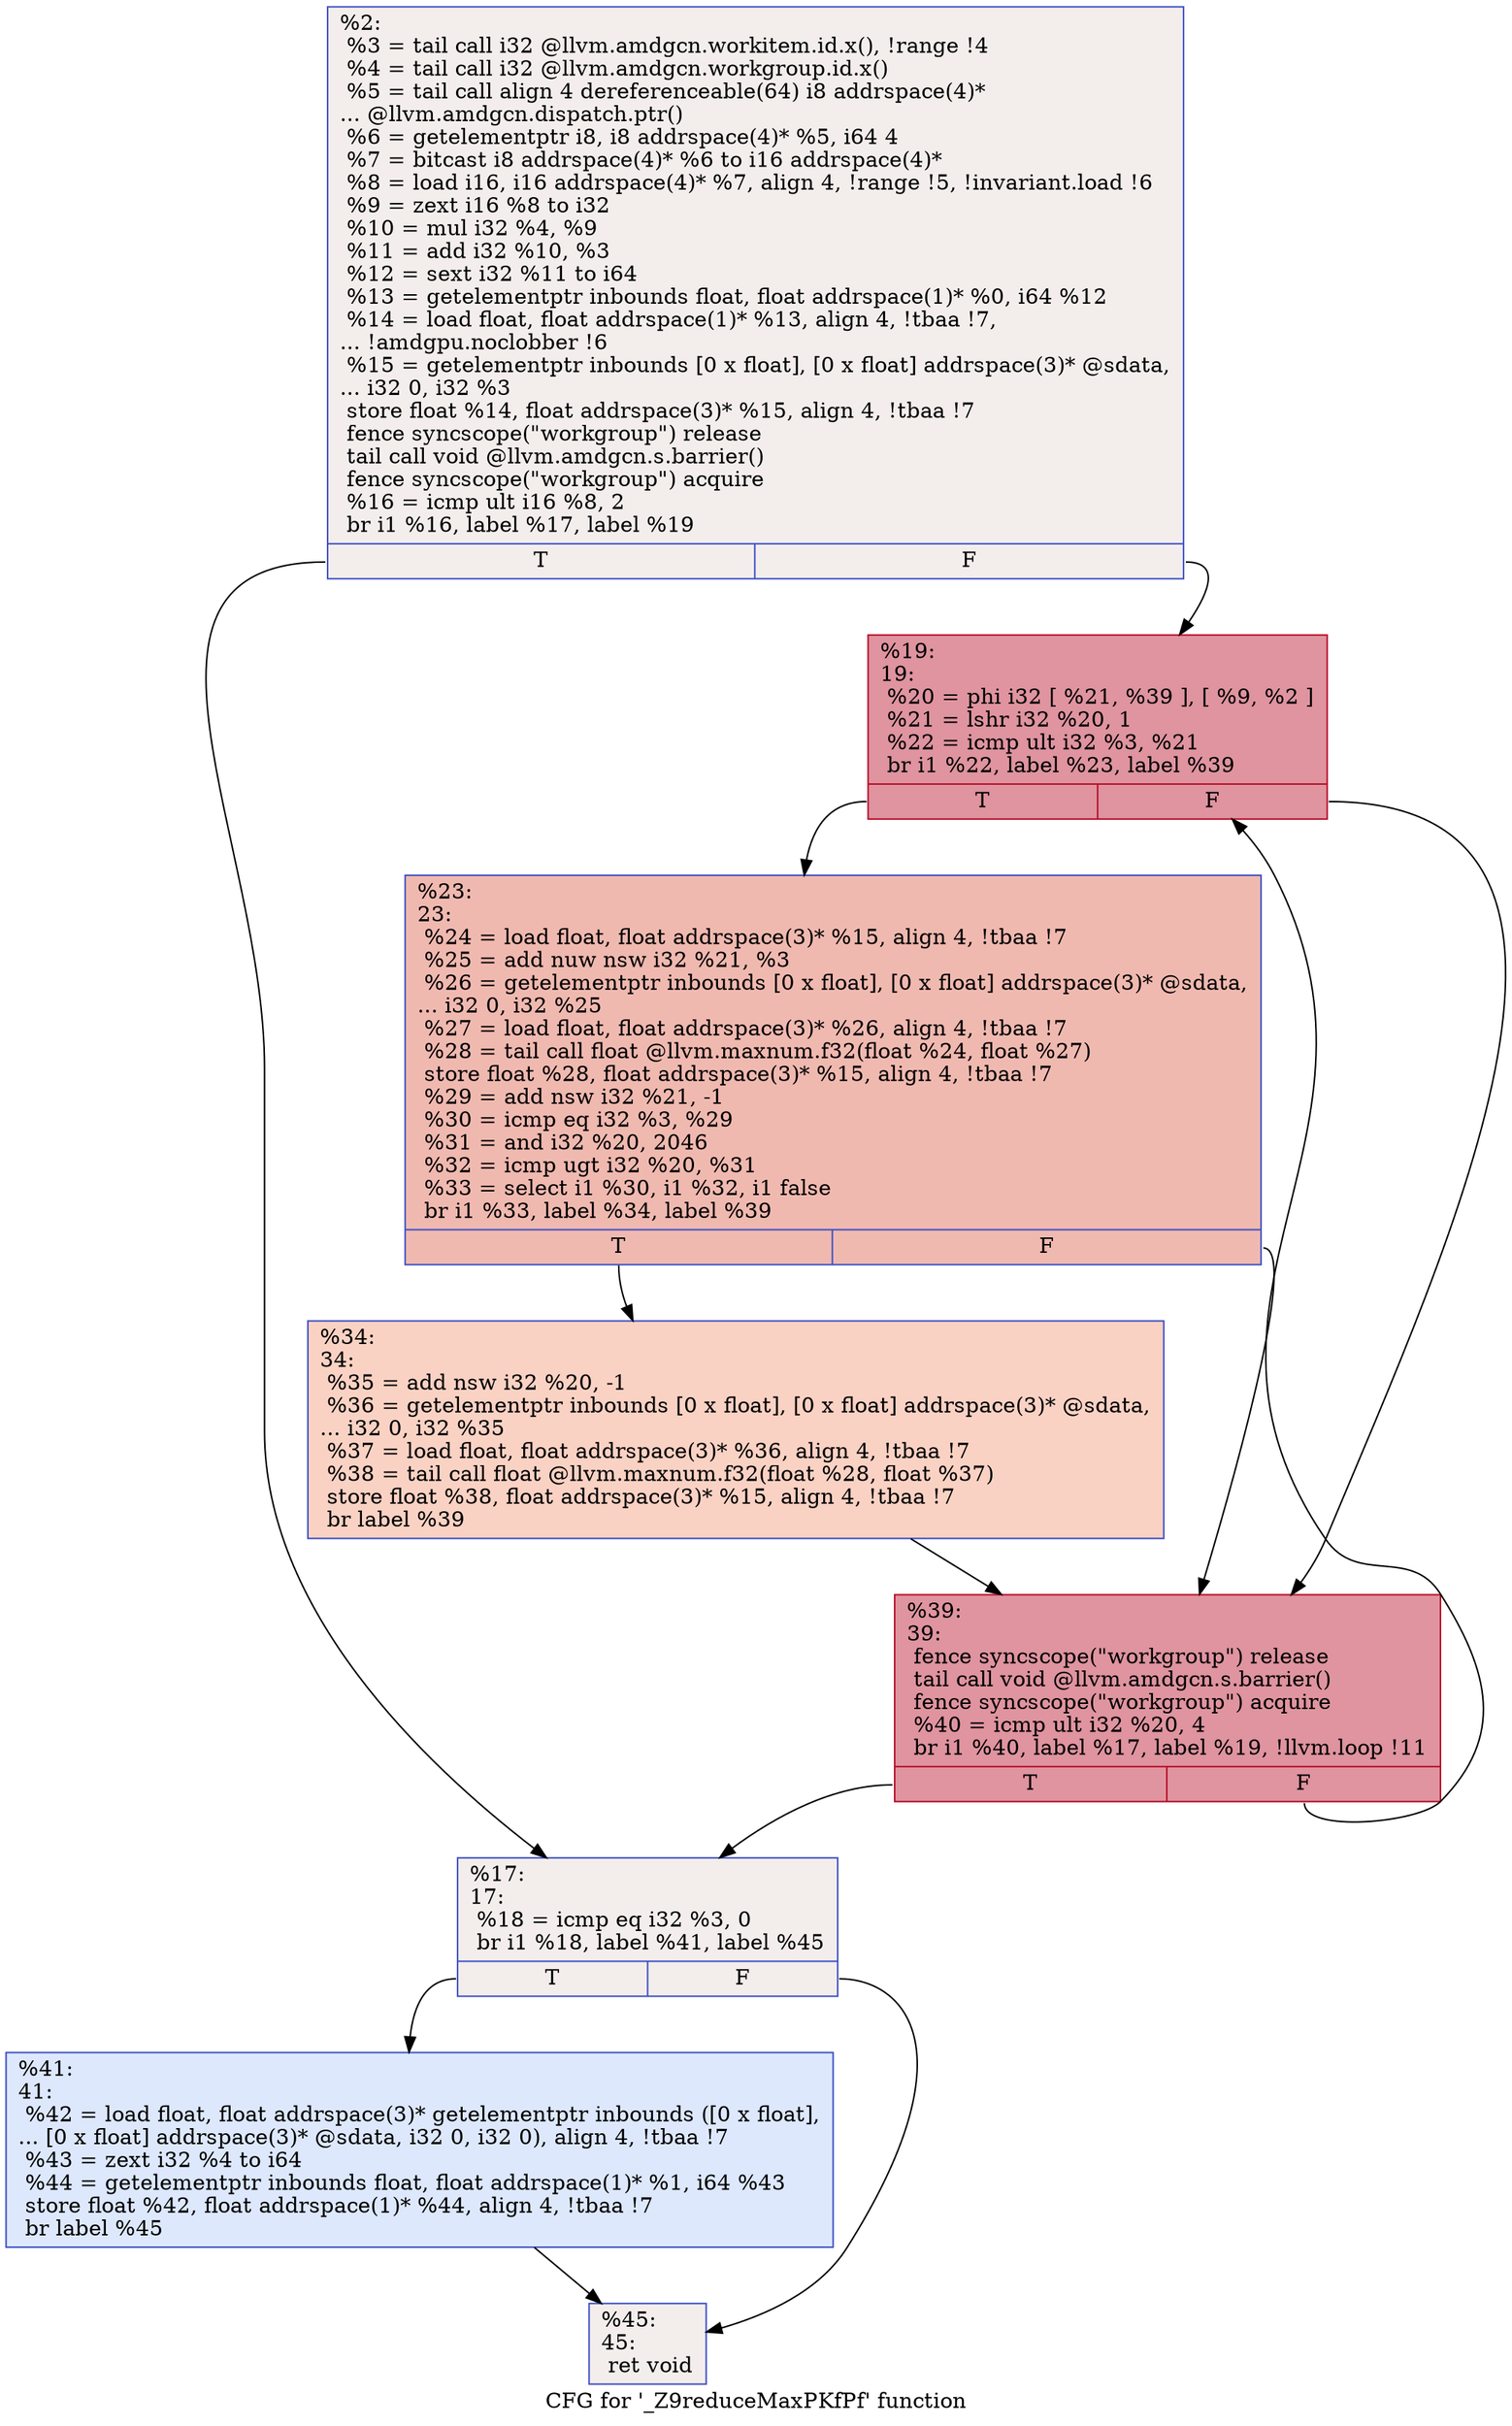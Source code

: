 digraph "CFG for '_Z9reduceMaxPKfPf' function" {
	label="CFG for '_Z9reduceMaxPKfPf' function";

	Node0x58f6060 [shape=record,color="#3d50c3ff", style=filled, fillcolor="#e3d9d370",label="{%2:\l  %3 = tail call i32 @llvm.amdgcn.workitem.id.x(), !range !4\l  %4 = tail call i32 @llvm.amdgcn.workgroup.id.x()\l  %5 = tail call align 4 dereferenceable(64) i8 addrspace(4)*\l... @llvm.amdgcn.dispatch.ptr()\l  %6 = getelementptr i8, i8 addrspace(4)* %5, i64 4\l  %7 = bitcast i8 addrspace(4)* %6 to i16 addrspace(4)*\l  %8 = load i16, i16 addrspace(4)* %7, align 4, !range !5, !invariant.load !6\l  %9 = zext i16 %8 to i32\l  %10 = mul i32 %4, %9\l  %11 = add i32 %10, %3\l  %12 = sext i32 %11 to i64\l  %13 = getelementptr inbounds float, float addrspace(1)* %0, i64 %12\l  %14 = load float, float addrspace(1)* %13, align 4, !tbaa !7,\l... !amdgpu.noclobber !6\l  %15 = getelementptr inbounds [0 x float], [0 x float] addrspace(3)* @sdata,\l... i32 0, i32 %3\l  store float %14, float addrspace(3)* %15, align 4, !tbaa !7\l  fence syncscope(\"workgroup\") release\l  tail call void @llvm.amdgcn.s.barrier()\l  fence syncscope(\"workgroup\") acquire\l  %16 = icmp ult i16 %8, 2\l  br i1 %16, label %17, label %19\l|{<s0>T|<s1>F}}"];
	Node0x58f6060:s0 -> Node0x58f7d30;
	Node0x58f6060:s1 -> Node0x58f9460;
	Node0x58f7d30 [shape=record,color="#3d50c3ff", style=filled, fillcolor="#e3d9d370",label="{%17:\l17:                                               \l  %18 = icmp eq i32 %3, 0\l  br i1 %18, label %41, label %45\l|{<s0>T|<s1>F}}"];
	Node0x58f7d30:s0 -> Node0x58f9630;
	Node0x58f7d30:s1 -> Node0x58f9680;
	Node0x58f9460 [shape=record,color="#b70d28ff", style=filled, fillcolor="#b70d2870",label="{%19:\l19:                                               \l  %20 = phi i32 [ %21, %39 ], [ %9, %2 ]\l  %21 = lshr i32 %20, 1\l  %22 = icmp ult i32 %3, %21\l  br i1 %22, label %23, label %39\l|{<s0>T|<s1>F}}"];
	Node0x58f9460:s0 -> Node0x58f9a80;
	Node0x58f9460:s1 -> Node0x58f97f0;
	Node0x58f9a80 [shape=record,color="#3d50c3ff", style=filled, fillcolor="#de614d70",label="{%23:\l23:                                               \l  %24 = load float, float addrspace(3)* %15, align 4, !tbaa !7\l  %25 = add nuw nsw i32 %21, %3\l  %26 = getelementptr inbounds [0 x float], [0 x float] addrspace(3)* @sdata,\l... i32 0, i32 %25\l  %27 = load float, float addrspace(3)* %26, align 4, !tbaa !7\l  %28 = tail call float @llvm.maxnum.f32(float %24, float %27)\l  store float %28, float addrspace(3)* %15, align 4, !tbaa !7\l  %29 = add nsw i32 %21, -1\l  %30 = icmp eq i32 %3, %29\l  %31 = and i32 %20, 2046\l  %32 = icmp ugt i32 %20, %31\l  %33 = select i1 %30, i1 %32, i1 false\l  br i1 %33, label %34, label %39\l|{<s0>T|<s1>F}}"];
	Node0x58f9a80:s0 -> Node0x58fa4d0;
	Node0x58f9a80:s1 -> Node0x58f97f0;
	Node0x58fa4d0 [shape=record,color="#3d50c3ff", style=filled, fillcolor="#f4987a70",label="{%34:\l34:                                               \l  %35 = add nsw i32 %20, -1\l  %36 = getelementptr inbounds [0 x float], [0 x float] addrspace(3)* @sdata,\l... i32 0, i32 %35\l  %37 = load float, float addrspace(3)* %36, align 4, !tbaa !7\l  %38 = tail call float @llvm.maxnum.f32(float %28, float %37)\l  store float %38, float addrspace(3)* %15, align 4, !tbaa !7\l  br label %39\l}"];
	Node0x58fa4d0 -> Node0x58f97f0;
	Node0x58f97f0 [shape=record,color="#b70d28ff", style=filled, fillcolor="#b70d2870",label="{%39:\l39:                                               \l  fence syncscope(\"workgroup\") release\l  tail call void @llvm.amdgcn.s.barrier()\l  fence syncscope(\"workgroup\") acquire\l  %40 = icmp ult i32 %20, 4\l  br i1 %40, label %17, label %19, !llvm.loop !11\l|{<s0>T|<s1>F}}"];
	Node0x58f97f0:s0 -> Node0x58f7d30;
	Node0x58f97f0:s1 -> Node0x58f9460;
	Node0x58f9630 [shape=record,color="#3d50c3ff", style=filled, fillcolor="#b2ccfb70",label="{%41:\l41:                                               \l  %42 = load float, float addrspace(3)* getelementptr inbounds ([0 x float],\l... [0 x float] addrspace(3)* @sdata, i32 0, i32 0), align 4, !tbaa !7\l  %43 = zext i32 %4 to i64\l  %44 = getelementptr inbounds float, float addrspace(1)* %1, i64 %43\l  store float %42, float addrspace(1)* %44, align 4, !tbaa !7\l  br label %45\l}"];
	Node0x58f9630 -> Node0x58f9680;
	Node0x58f9680 [shape=record,color="#3d50c3ff", style=filled, fillcolor="#e3d9d370",label="{%45:\l45:                                               \l  ret void\l}"];
}
